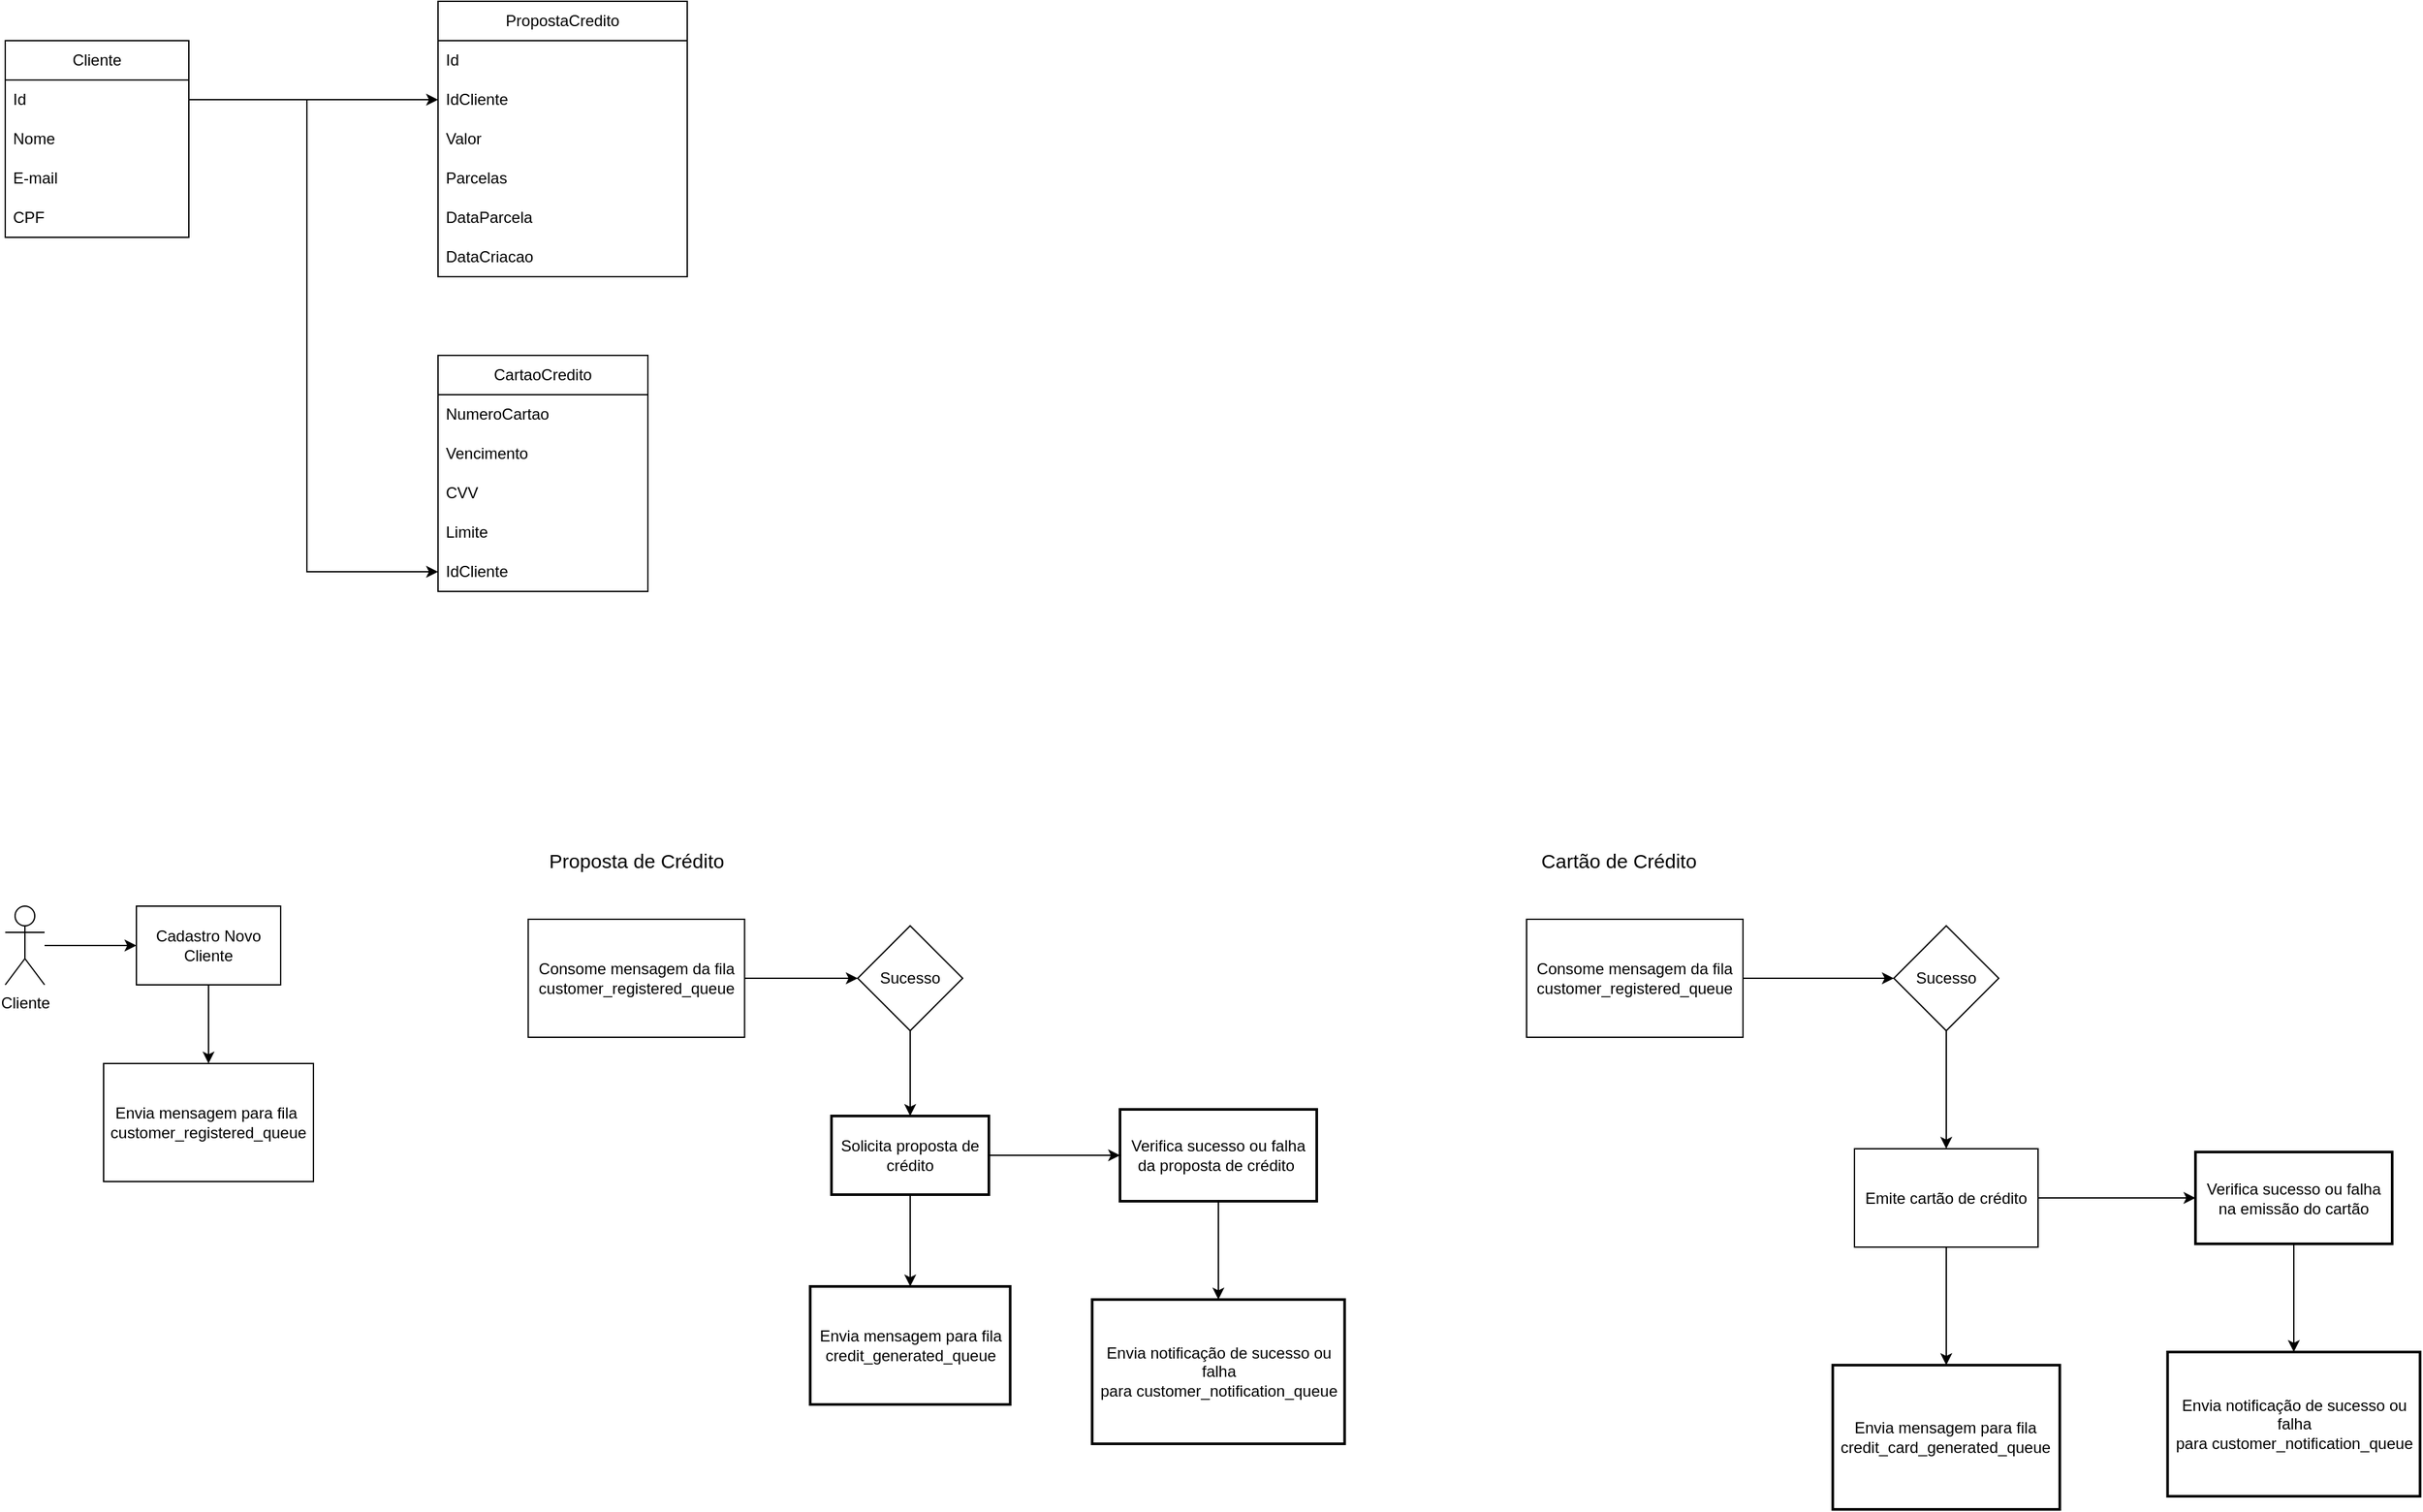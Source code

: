 <mxfile version="24.6.5" type="github">
  <diagram name="Página-1" id="kxw706e_lVqUMvJ54Nke">
    <mxGraphModel dx="1047" dy="596" grid="1" gridSize="10" guides="1" tooltips="1" connect="1" arrows="1" fold="1" page="1" pageScale="1" pageWidth="3300" pageHeight="4681" math="0" shadow="0">
      <root>
        <mxCell id="0" />
        <mxCell id="1" parent="0" />
        <mxCell id="7IVnwnWDkIYmJTcqtTQx-1" value="Cliente" style="swimlane;fontStyle=0;childLayout=stackLayout;horizontal=1;startSize=30;horizontalStack=0;resizeParent=1;resizeParentMax=0;resizeLast=0;collapsible=1;marginBottom=0;whiteSpace=wrap;html=1;" vertex="1" parent="1">
          <mxGeometry x="70" y="120" width="140" height="150" as="geometry">
            <mxRectangle x="70" y="120" width="80" height="30" as="alternateBounds" />
          </mxGeometry>
        </mxCell>
        <mxCell id="7IVnwnWDkIYmJTcqtTQx-2" value="Id" style="text;strokeColor=none;fillColor=none;align=left;verticalAlign=middle;spacingLeft=4;spacingRight=4;overflow=hidden;points=[[0,0.5],[1,0.5]];portConstraint=eastwest;rotatable=0;whiteSpace=wrap;html=1;" vertex="1" parent="7IVnwnWDkIYmJTcqtTQx-1">
          <mxGeometry y="30" width="140" height="30" as="geometry" />
        </mxCell>
        <mxCell id="7IVnwnWDkIYmJTcqtTQx-3" value="Nome" style="text;strokeColor=none;fillColor=none;align=left;verticalAlign=middle;spacingLeft=4;spacingRight=4;overflow=hidden;points=[[0,0.5],[1,0.5]];portConstraint=eastwest;rotatable=0;whiteSpace=wrap;html=1;" vertex="1" parent="7IVnwnWDkIYmJTcqtTQx-1">
          <mxGeometry y="60" width="140" height="30" as="geometry" />
        </mxCell>
        <mxCell id="7IVnwnWDkIYmJTcqtTQx-4" value="E-mail" style="text;strokeColor=none;fillColor=none;align=left;verticalAlign=middle;spacingLeft=4;spacingRight=4;overflow=hidden;points=[[0,0.5],[1,0.5]];portConstraint=eastwest;rotatable=0;whiteSpace=wrap;html=1;" vertex="1" parent="7IVnwnWDkIYmJTcqtTQx-1">
          <mxGeometry y="90" width="140" height="30" as="geometry" />
        </mxCell>
        <mxCell id="7IVnwnWDkIYmJTcqtTQx-6" value="CPF" style="text;strokeColor=none;fillColor=none;align=left;verticalAlign=middle;spacingLeft=4;spacingRight=4;overflow=hidden;points=[[0,0.5],[1,0.5]];portConstraint=eastwest;rotatable=0;whiteSpace=wrap;html=1;" vertex="1" parent="7IVnwnWDkIYmJTcqtTQx-1">
          <mxGeometry y="120" width="140" height="30" as="geometry" />
        </mxCell>
        <mxCell id="7IVnwnWDkIYmJTcqtTQx-8" value="PropostaCredito" style="swimlane;fontStyle=0;childLayout=stackLayout;horizontal=1;startSize=30;horizontalStack=0;resizeParent=1;resizeParentMax=0;resizeLast=0;collapsible=1;marginBottom=0;whiteSpace=wrap;html=1;" vertex="1" parent="1">
          <mxGeometry x="400" y="90" width="190" height="210" as="geometry" />
        </mxCell>
        <mxCell id="7IVnwnWDkIYmJTcqtTQx-9" value="Id" style="text;strokeColor=none;fillColor=none;align=left;verticalAlign=middle;spacingLeft=4;spacingRight=4;overflow=hidden;points=[[0,0.5],[1,0.5]];portConstraint=eastwest;rotatable=0;whiteSpace=wrap;html=1;" vertex="1" parent="7IVnwnWDkIYmJTcqtTQx-8">
          <mxGeometry y="30" width="190" height="30" as="geometry" />
        </mxCell>
        <mxCell id="7IVnwnWDkIYmJTcqtTQx-14" value="IdCliente" style="text;strokeColor=none;fillColor=none;align=left;verticalAlign=middle;spacingLeft=4;spacingRight=4;overflow=hidden;points=[[0,0.5],[1,0.5]];portConstraint=eastwest;rotatable=0;whiteSpace=wrap;html=1;" vertex="1" parent="7IVnwnWDkIYmJTcqtTQx-8">
          <mxGeometry y="60" width="190" height="30" as="geometry" />
        </mxCell>
        <mxCell id="7IVnwnWDkIYmJTcqtTQx-10" value="Valor" style="text;strokeColor=none;fillColor=none;align=left;verticalAlign=middle;spacingLeft=4;spacingRight=4;overflow=hidden;points=[[0,0.5],[1,0.5]];portConstraint=eastwest;rotatable=0;whiteSpace=wrap;html=1;" vertex="1" parent="7IVnwnWDkIYmJTcqtTQx-8">
          <mxGeometry y="90" width="190" height="30" as="geometry" />
        </mxCell>
        <mxCell id="7IVnwnWDkIYmJTcqtTQx-11" value="Parcelas" style="text;strokeColor=none;fillColor=none;align=left;verticalAlign=middle;spacingLeft=4;spacingRight=4;overflow=hidden;points=[[0,0.5],[1,0.5]];portConstraint=eastwest;rotatable=0;whiteSpace=wrap;html=1;" vertex="1" parent="7IVnwnWDkIYmJTcqtTQx-8">
          <mxGeometry y="120" width="190" height="30" as="geometry" />
        </mxCell>
        <mxCell id="7IVnwnWDkIYmJTcqtTQx-12" value="DataParcela" style="text;strokeColor=none;fillColor=none;align=left;verticalAlign=middle;spacingLeft=4;spacingRight=4;overflow=hidden;points=[[0,0.5],[1,0.5]];portConstraint=eastwest;rotatable=0;whiteSpace=wrap;html=1;" vertex="1" parent="7IVnwnWDkIYmJTcqtTQx-8">
          <mxGeometry y="150" width="190" height="30" as="geometry" />
        </mxCell>
        <mxCell id="7IVnwnWDkIYmJTcqtTQx-13" value="DataCriacao" style="text;strokeColor=none;fillColor=none;align=left;verticalAlign=middle;spacingLeft=4;spacingRight=4;overflow=hidden;points=[[0,0.5],[1,0.5]];portConstraint=eastwest;rotatable=0;whiteSpace=wrap;html=1;" vertex="1" parent="7IVnwnWDkIYmJTcqtTQx-8">
          <mxGeometry y="180" width="190" height="30" as="geometry" />
        </mxCell>
        <mxCell id="7IVnwnWDkIYmJTcqtTQx-15" style="edgeStyle=orthogonalEdgeStyle;rounded=0;orthogonalLoop=1;jettySize=auto;html=1;exitX=1;exitY=0.5;exitDx=0;exitDy=0;" edge="1" parent="1" source="7IVnwnWDkIYmJTcqtTQx-2" target="7IVnwnWDkIYmJTcqtTQx-14">
          <mxGeometry relative="1" as="geometry" />
        </mxCell>
        <mxCell id="7IVnwnWDkIYmJTcqtTQx-23" value="CartaoCredito" style="swimlane;fontStyle=0;childLayout=stackLayout;horizontal=1;startSize=30;horizontalStack=0;resizeParent=1;resizeParentMax=0;resizeLast=0;collapsible=1;marginBottom=0;whiteSpace=wrap;html=1;" vertex="1" parent="1">
          <mxGeometry x="400" y="360" width="160" height="180" as="geometry" />
        </mxCell>
        <mxCell id="7IVnwnWDkIYmJTcqtTQx-24" value="NumeroCartao" style="text;strokeColor=none;fillColor=none;align=left;verticalAlign=middle;spacingLeft=4;spacingRight=4;overflow=hidden;points=[[0,0.5],[1,0.5]];portConstraint=eastwest;rotatable=0;whiteSpace=wrap;html=1;" vertex="1" parent="7IVnwnWDkIYmJTcqtTQx-23">
          <mxGeometry y="30" width="160" height="30" as="geometry" />
        </mxCell>
        <mxCell id="7IVnwnWDkIYmJTcqtTQx-25" value="Vencimento" style="text;strokeColor=none;fillColor=none;align=left;verticalAlign=middle;spacingLeft=4;spacingRight=4;overflow=hidden;points=[[0,0.5],[1,0.5]];portConstraint=eastwest;rotatable=0;whiteSpace=wrap;html=1;" vertex="1" parent="7IVnwnWDkIYmJTcqtTQx-23">
          <mxGeometry y="60" width="160" height="30" as="geometry" />
        </mxCell>
        <mxCell id="7IVnwnWDkIYmJTcqtTQx-26" value="CVV" style="text;strokeColor=none;fillColor=none;align=left;verticalAlign=middle;spacingLeft=4;spacingRight=4;overflow=hidden;points=[[0,0.5],[1,0.5]];portConstraint=eastwest;rotatable=0;whiteSpace=wrap;html=1;" vertex="1" parent="7IVnwnWDkIYmJTcqtTQx-23">
          <mxGeometry y="90" width="160" height="30" as="geometry" />
        </mxCell>
        <mxCell id="7IVnwnWDkIYmJTcqtTQx-28" value="Limite" style="text;strokeColor=none;fillColor=none;align=left;verticalAlign=middle;spacingLeft=4;spacingRight=4;overflow=hidden;points=[[0,0.5],[1,0.5]];portConstraint=eastwest;rotatable=0;whiteSpace=wrap;html=1;" vertex="1" parent="7IVnwnWDkIYmJTcqtTQx-23">
          <mxGeometry y="120" width="160" height="30" as="geometry" />
        </mxCell>
        <mxCell id="7IVnwnWDkIYmJTcqtTQx-27" value="IdCliente" style="text;strokeColor=none;fillColor=none;align=left;verticalAlign=middle;spacingLeft=4;spacingRight=4;overflow=hidden;points=[[0,0.5],[1,0.5]];portConstraint=eastwest;rotatable=0;whiteSpace=wrap;html=1;" vertex="1" parent="7IVnwnWDkIYmJTcqtTQx-23">
          <mxGeometry y="150" width="160" height="30" as="geometry" />
        </mxCell>
        <mxCell id="7IVnwnWDkIYmJTcqtTQx-29" style="edgeStyle=orthogonalEdgeStyle;rounded=0;orthogonalLoop=1;jettySize=auto;html=1;entryX=0;entryY=0.5;entryDx=0;entryDy=0;" edge="1" parent="1" target="7IVnwnWDkIYmJTcqtTQx-27">
          <mxGeometry relative="1" as="geometry">
            <mxPoint x="210" y="165" as="sourcePoint" />
            <mxPoint x="410" y="525" as="targetPoint" />
            <Array as="points">
              <mxPoint x="300" y="165" />
              <mxPoint x="300" y="525" />
            </Array>
          </mxGeometry>
        </mxCell>
        <mxCell id="7IVnwnWDkIYmJTcqtTQx-37" style="edgeStyle=orthogonalEdgeStyle;rounded=0;orthogonalLoop=1;jettySize=auto;html=1;entryX=0;entryY=0.5;entryDx=0;entryDy=0;" edge="1" parent="1" source="7IVnwnWDkIYmJTcqtTQx-30" target="7IVnwnWDkIYmJTcqtTQx-33">
          <mxGeometry relative="1" as="geometry" />
        </mxCell>
        <mxCell id="7IVnwnWDkIYmJTcqtTQx-30" value="Cliente" style="shape=umlActor;verticalLabelPosition=bottom;verticalAlign=top;html=1;" vertex="1" parent="1">
          <mxGeometry x="70" y="780" width="30" height="60" as="geometry" />
        </mxCell>
        <mxCell id="7IVnwnWDkIYmJTcqtTQx-38" style="edgeStyle=orthogonalEdgeStyle;rounded=0;orthogonalLoop=1;jettySize=auto;html=1;" edge="1" parent="1" source="7IVnwnWDkIYmJTcqtTQx-33" target="7IVnwnWDkIYmJTcqtTQx-34">
          <mxGeometry relative="1" as="geometry" />
        </mxCell>
        <mxCell id="7IVnwnWDkIYmJTcqtTQx-33" value="Cadastro Novo Cliente" style="html=1;whiteSpace=wrap;" vertex="1" parent="1">
          <mxGeometry x="170" y="780" width="110" height="60" as="geometry" />
        </mxCell>
        <mxCell id="7IVnwnWDkIYmJTcqtTQx-34" value="Envia mensagem para fila&amp;nbsp;&lt;div&gt;customer_registered_queue&lt;/div&gt;" style="html=1;whiteSpace=wrap;" vertex="1" parent="1">
          <mxGeometry x="145" y="900" width="160" height="90" as="geometry" />
        </mxCell>
        <mxCell id="7IVnwnWDkIYmJTcqtTQx-51" value="" style="edgeStyle=orthogonalEdgeStyle;rounded=0;orthogonalLoop=1;jettySize=auto;html=1;" edge="1" parent="1" source="7IVnwnWDkIYmJTcqtTQx-42" target="7IVnwnWDkIYmJTcqtTQx-50">
          <mxGeometry relative="1" as="geometry" />
        </mxCell>
        <mxCell id="7IVnwnWDkIYmJTcqtTQx-54" value="" style="edgeStyle=orthogonalEdgeStyle;rounded=0;orthogonalLoop=1;jettySize=auto;html=1;" edge="1" parent="1" source="7IVnwnWDkIYmJTcqtTQx-42">
          <mxGeometry relative="1" as="geometry">
            <mxPoint x="920" y="970" as="targetPoint" />
          </mxGeometry>
        </mxCell>
        <mxCell id="7IVnwnWDkIYmJTcqtTQx-42" value="Solicita proposta de crédito" style="whiteSpace=wrap;html=1;strokeWidth=2;" vertex="1" parent="1">
          <mxGeometry x="700" y="940" width="120" height="60" as="geometry" />
        </mxCell>
        <mxCell id="7IVnwnWDkIYmJTcqtTQx-47" value="" style="edgeStyle=orthogonalEdgeStyle;rounded=0;orthogonalLoop=1;jettySize=auto;html=1;" edge="1" parent="1" source="7IVnwnWDkIYmJTcqtTQx-44" target="7IVnwnWDkIYmJTcqtTQx-46">
          <mxGeometry relative="1" as="geometry" />
        </mxCell>
        <mxCell id="7IVnwnWDkIYmJTcqtTQx-44" value="Consome mensagem da fila&lt;div&gt;customer_registered_queue&lt;/div&gt;" style="whiteSpace=wrap;html=1;" vertex="1" parent="1">
          <mxGeometry x="468.75" y="790" width="165" height="90" as="geometry" />
        </mxCell>
        <mxCell id="7IVnwnWDkIYmJTcqtTQx-49" style="edgeStyle=orthogonalEdgeStyle;rounded=0;orthogonalLoop=1;jettySize=auto;html=1;entryX=0.5;entryY=0;entryDx=0;entryDy=0;" edge="1" parent="1" source="7IVnwnWDkIYmJTcqtTQx-46" target="7IVnwnWDkIYmJTcqtTQx-42">
          <mxGeometry relative="1" as="geometry" />
        </mxCell>
        <mxCell id="7IVnwnWDkIYmJTcqtTQx-46" value="Sucesso" style="rhombus;whiteSpace=wrap;html=1;" vertex="1" parent="1">
          <mxGeometry x="720" y="795" width="80" height="80" as="geometry" />
        </mxCell>
        <mxCell id="7IVnwnWDkIYmJTcqtTQx-50" value="Envia mensagem para fila&lt;div&gt;credit_generated_queue&lt;/div&gt;" style="whiteSpace=wrap;html=1;strokeWidth=2;" vertex="1" parent="1">
          <mxGeometry x="683.75" y="1070" width="152.5" height="90" as="geometry" />
        </mxCell>
        <mxCell id="7IVnwnWDkIYmJTcqtTQx-52" value="Proposta de Crédito" style="text;html=1;align=center;verticalAlign=middle;resizable=0;points=[];autosize=1;strokeColor=none;fillColor=none;strokeWidth=2;fontSize=15;" vertex="1" parent="1">
          <mxGeometry x="471.25" y="730" width="160" height="30" as="geometry" />
        </mxCell>
        <mxCell id="7IVnwnWDkIYmJTcqtTQx-58" value="" style="edgeStyle=orthogonalEdgeStyle;rounded=0;orthogonalLoop=1;jettySize=auto;html=1;" edge="1" parent="1" source="7IVnwnWDkIYmJTcqtTQx-55">
          <mxGeometry relative="1" as="geometry">
            <mxPoint x="995" y="1080" as="targetPoint" />
          </mxGeometry>
        </mxCell>
        <mxCell id="7IVnwnWDkIYmJTcqtTQx-55" value="Verifica sucesso ou falha da proposta de crédito&amp;nbsp;" style="whiteSpace=wrap;html=1;strokeWidth=2;" vertex="1" parent="1">
          <mxGeometry x="920" y="935" width="150" height="70" as="geometry" />
        </mxCell>
        <mxCell id="7IVnwnWDkIYmJTcqtTQx-60" value="Envia notificação de sucesso ou falha para&amp;nbsp;customer_notification_queue" style="whiteSpace=wrap;html=1;strokeWidth=2;" vertex="1" parent="1">
          <mxGeometry x="898.75" y="1080" width="192.5" height="110" as="geometry" />
        </mxCell>
        <mxCell id="7IVnwnWDkIYmJTcqtTQx-62" value="Cartão de Crédito" style="text;html=1;align=center;verticalAlign=middle;resizable=0;points=[];autosize=1;strokeColor=none;fillColor=none;strokeWidth=2;fontSize=15;" vertex="1" parent="1">
          <mxGeometry x="1230" y="730" width="140" height="30" as="geometry" />
        </mxCell>
        <mxCell id="7IVnwnWDkIYmJTcqtTQx-65" style="edgeStyle=orthogonalEdgeStyle;rounded=0;orthogonalLoop=1;jettySize=auto;html=1;entryX=0;entryY=0.5;entryDx=0;entryDy=0;" edge="1" parent="1" source="7IVnwnWDkIYmJTcqtTQx-63" target="7IVnwnWDkIYmJTcqtTQx-64">
          <mxGeometry relative="1" as="geometry" />
        </mxCell>
        <mxCell id="7IVnwnWDkIYmJTcqtTQx-63" value="Consome mensagem da fila&lt;div&gt;customer_registered_queue&lt;/div&gt;" style="whiteSpace=wrap;html=1;" vertex="1" parent="1">
          <mxGeometry x="1230" y="790" width="165" height="90" as="geometry" />
        </mxCell>
        <mxCell id="7IVnwnWDkIYmJTcqtTQx-67" value="" style="edgeStyle=orthogonalEdgeStyle;rounded=0;orthogonalLoop=1;jettySize=auto;html=1;" edge="1" parent="1" source="7IVnwnWDkIYmJTcqtTQx-64" target="7IVnwnWDkIYmJTcqtTQx-66">
          <mxGeometry relative="1" as="geometry" />
        </mxCell>
        <mxCell id="7IVnwnWDkIYmJTcqtTQx-64" value="Sucesso" style="rhombus;whiteSpace=wrap;html=1;" vertex="1" parent="1">
          <mxGeometry x="1510" y="795" width="80" height="80" as="geometry" />
        </mxCell>
        <mxCell id="7IVnwnWDkIYmJTcqtTQx-69" style="edgeStyle=orthogonalEdgeStyle;rounded=0;orthogonalLoop=1;jettySize=auto;html=1;entryX=0.5;entryY=0;entryDx=0;entryDy=0;" edge="1" parent="1" source="7IVnwnWDkIYmJTcqtTQx-66" target="7IVnwnWDkIYmJTcqtTQx-68">
          <mxGeometry relative="1" as="geometry" />
        </mxCell>
        <mxCell id="7IVnwnWDkIYmJTcqtTQx-71" style="edgeStyle=orthogonalEdgeStyle;rounded=0;orthogonalLoop=1;jettySize=auto;html=1;entryX=0;entryY=0.5;entryDx=0;entryDy=0;" edge="1" parent="1" source="7IVnwnWDkIYmJTcqtTQx-66" target="7IVnwnWDkIYmJTcqtTQx-70">
          <mxGeometry relative="1" as="geometry" />
        </mxCell>
        <mxCell id="7IVnwnWDkIYmJTcqtTQx-66" value="Emite cartão de crédito" style="whiteSpace=wrap;html=1;" vertex="1" parent="1">
          <mxGeometry x="1480" y="965" width="140" height="75" as="geometry" />
        </mxCell>
        <mxCell id="7IVnwnWDkIYmJTcqtTQx-68" value="Envia mensagem para fila&lt;div&gt;credit_card_generated_queue&lt;/div&gt;" style="whiteSpace=wrap;html=1;strokeWidth=2;" vertex="1" parent="1">
          <mxGeometry x="1463.44" y="1130" width="173.12" height="110" as="geometry" />
        </mxCell>
        <mxCell id="7IVnwnWDkIYmJTcqtTQx-73" style="edgeStyle=orthogonalEdgeStyle;rounded=0;orthogonalLoop=1;jettySize=auto;html=1;entryX=0.5;entryY=0;entryDx=0;entryDy=0;" edge="1" parent="1" source="7IVnwnWDkIYmJTcqtTQx-70" target="7IVnwnWDkIYmJTcqtTQx-72">
          <mxGeometry relative="1" as="geometry" />
        </mxCell>
        <mxCell id="7IVnwnWDkIYmJTcqtTQx-70" value="Verifica sucesso ou falha na emissão do cartão" style="whiteSpace=wrap;html=1;strokeWidth=2;" vertex="1" parent="1">
          <mxGeometry x="1740" y="967.5" width="150" height="70" as="geometry" />
        </mxCell>
        <mxCell id="7IVnwnWDkIYmJTcqtTQx-72" value="Envia notificação de sucesso ou falha para&amp;nbsp;customer_notification_queue" style="whiteSpace=wrap;html=1;strokeWidth=2;" vertex="1" parent="1">
          <mxGeometry x="1718.75" y="1120" width="192.5" height="110" as="geometry" />
        </mxCell>
      </root>
    </mxGraphModel>
  </diagram>
</mxfile>
